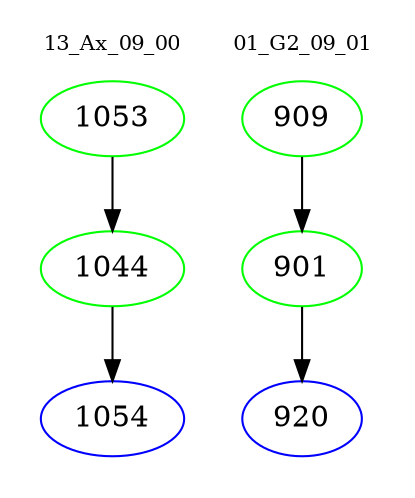 digraph{
subgraph cluster_0 {
color = white
label = "13_Ax_09_00";
fontsize=10;
T0_1053 [label="1053", color="green"]
T0_1053 -> T0_1044 [color="black"]
T0_1044 [label="1044", color="green"]
T0_1044 -> T0_1054 [color="black"]
T0_1054 [label="1054", color="blue"]
}
subgraph cluster_1 {
color = white
label = "01_G2_09_01";
fontsize=10;
T1_909 [label="909", color="green"]
T1_909 -> T1_901 [color="black"]
T1_901 [label="901", color="green"]
T1_901 -> T1_920 [color="black"]
T1_920 [label="920", color="blue"]
}
}
